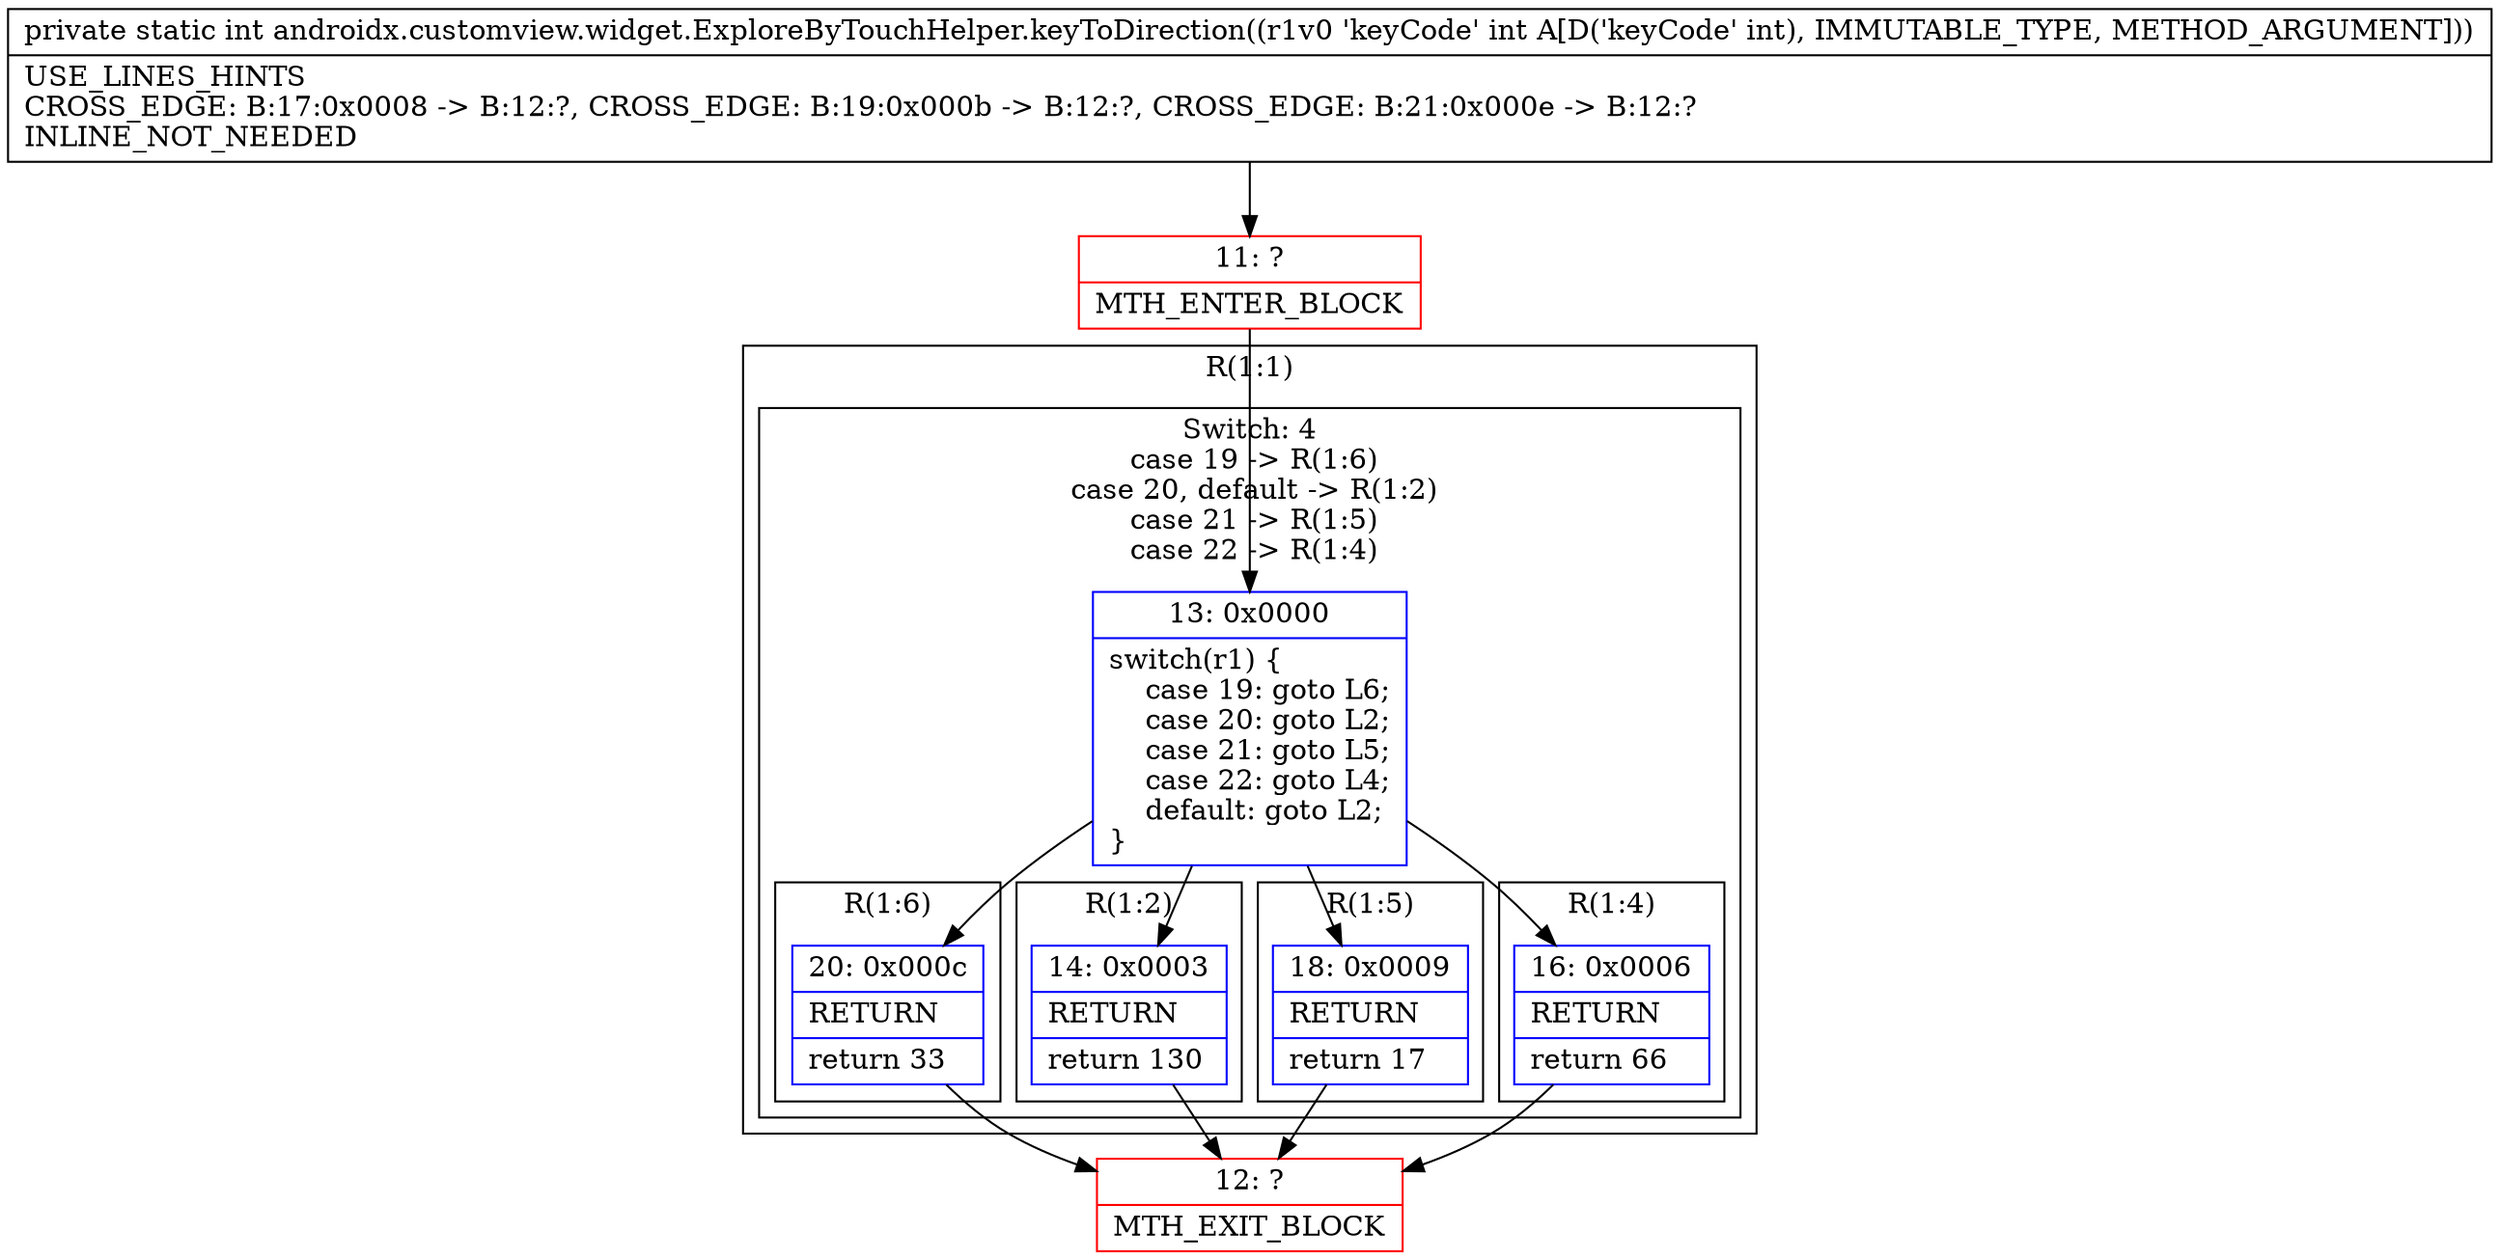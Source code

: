 digraph "CFG forandroidx.customview.widget.ExploreByTouchHelper.keyToDirection(I)I" {
subgraph cluster_Region_809568582 {
label = "R(1:1)";
node [shape=record,color=blue];
subgraph cluster_SwitchRegion_2117532891 {
label = "Switch: 4
 case 19 -> R(1:6)
 case 20, default -> R(1:2)
 case 21 -> R(1:5)
 case 22 -> R(1:4)";
node [shape=record,color=blue];
Node_13 [shape=record,label="{13\:\ 0x0000|switch(r1) \{\l    case 19: goto L6;\l    case 20: goto L2;\l    case 21: goto L5;\l    case 22: goto L4;\l    default: goto L2;\l\}\l}"];
subgraph cluster_Region_1729848962 {
label = "R(1:6)";
node [shape=record,color=blue];
Node_20 [shape=record,label="{20\:\ 0x000c|RETURN\l|return 33\l}"];
}
subgraph cluster_Region_1208001106 {
label = "R(1:2)";
node [shape=record,color=blue];
Node_14 [shape=record,label="{14\:\ 0x0003|RETURN\l|return 130\l}"];
}
subgraph cluster_Region_1890818349 {
label = "R(1:5)";
node [shape=record,color=blue];
Node_18 [shape=record,label="{18\:\ 0x0009|RETURN\l|return 17\l}"];
}
subgraph cluster_Region_967472068 {
label = "R(1:4)";
node [shape=record,color=blue];
Node_16 [shape=record,label="{16\:\ 0x0006|RETURN\l|return 66\l}"];
}
}
}
Node_11 [shape=record,color=red,label="{11\:\ ?|MTH_ENTER_BLOCK\l}"];
Node_12 [shape=record,color=red,label="{12\:\ ?|MTH_EXIT_BLOCK\l}"];
MethodNode[shape=record,label="{private static int androidx.customview.widget.ExploreByTouchHelper.keyToDirection((r1v0 'keyCode' int A[D('keyCode' int), IMMUTABLE_TYPE, METHOD_ARGUMENT]))  | USE_LINES_HINTS\lCROSS_EDGE: B:17:0x0008 \-\> B:12:?, CROSS_EDGE: B:19:0x000b \-\> B:12:?, CROSS_EDGE: B:21:0x000e \-\> B:12:?\lINLINE_NOT_NEEDED\l}"];
MethodNode -> Node_11;Node_13 -> Node_14;
Node_13 -> Node_16;
Node_13 -> Node_18;
Node_13 -> Node_20;
Node_20 -> Node_12;
Node_14 -> Node_12;
Node_18 -> Node_12;
Node_16 -> Node_12;
Node_11 -> Node_13;
}

